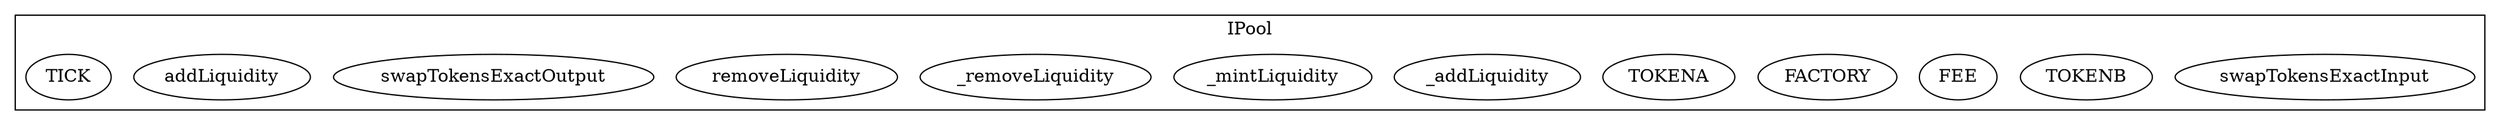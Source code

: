 strict digraph {
subgraph cluster_2511_IPool {
label = "IPool"
"2511_swapTokensExactInput" [label="swapTokensExactInput"]
"2511_TOKENB" [label="TOKENB"]
"2511_FEE" [label="FEE"]
"2511_FACTORY" [label="FACTORY"]
"2511_TOKENA" [label="TOKENA"]
"2511__addLiquidity" [label="_addLiquidity"]
"2511__mintLiquidity" [label="_mintLiquidity"]
"2511__removeLiquidity" [label="_removeLiquidity"]
"2511_removeLiquidity" [label="removeLiquidity"]
"2511_swapTokensExactOutput" [label="swapTokensExactOutput"]
"2511_addLiquidity" [label="addLiquidity"]
"2511_TICK" [label="TICK"]
}subgraph cluster_solidity {
label = "[Solidity]"
}
}